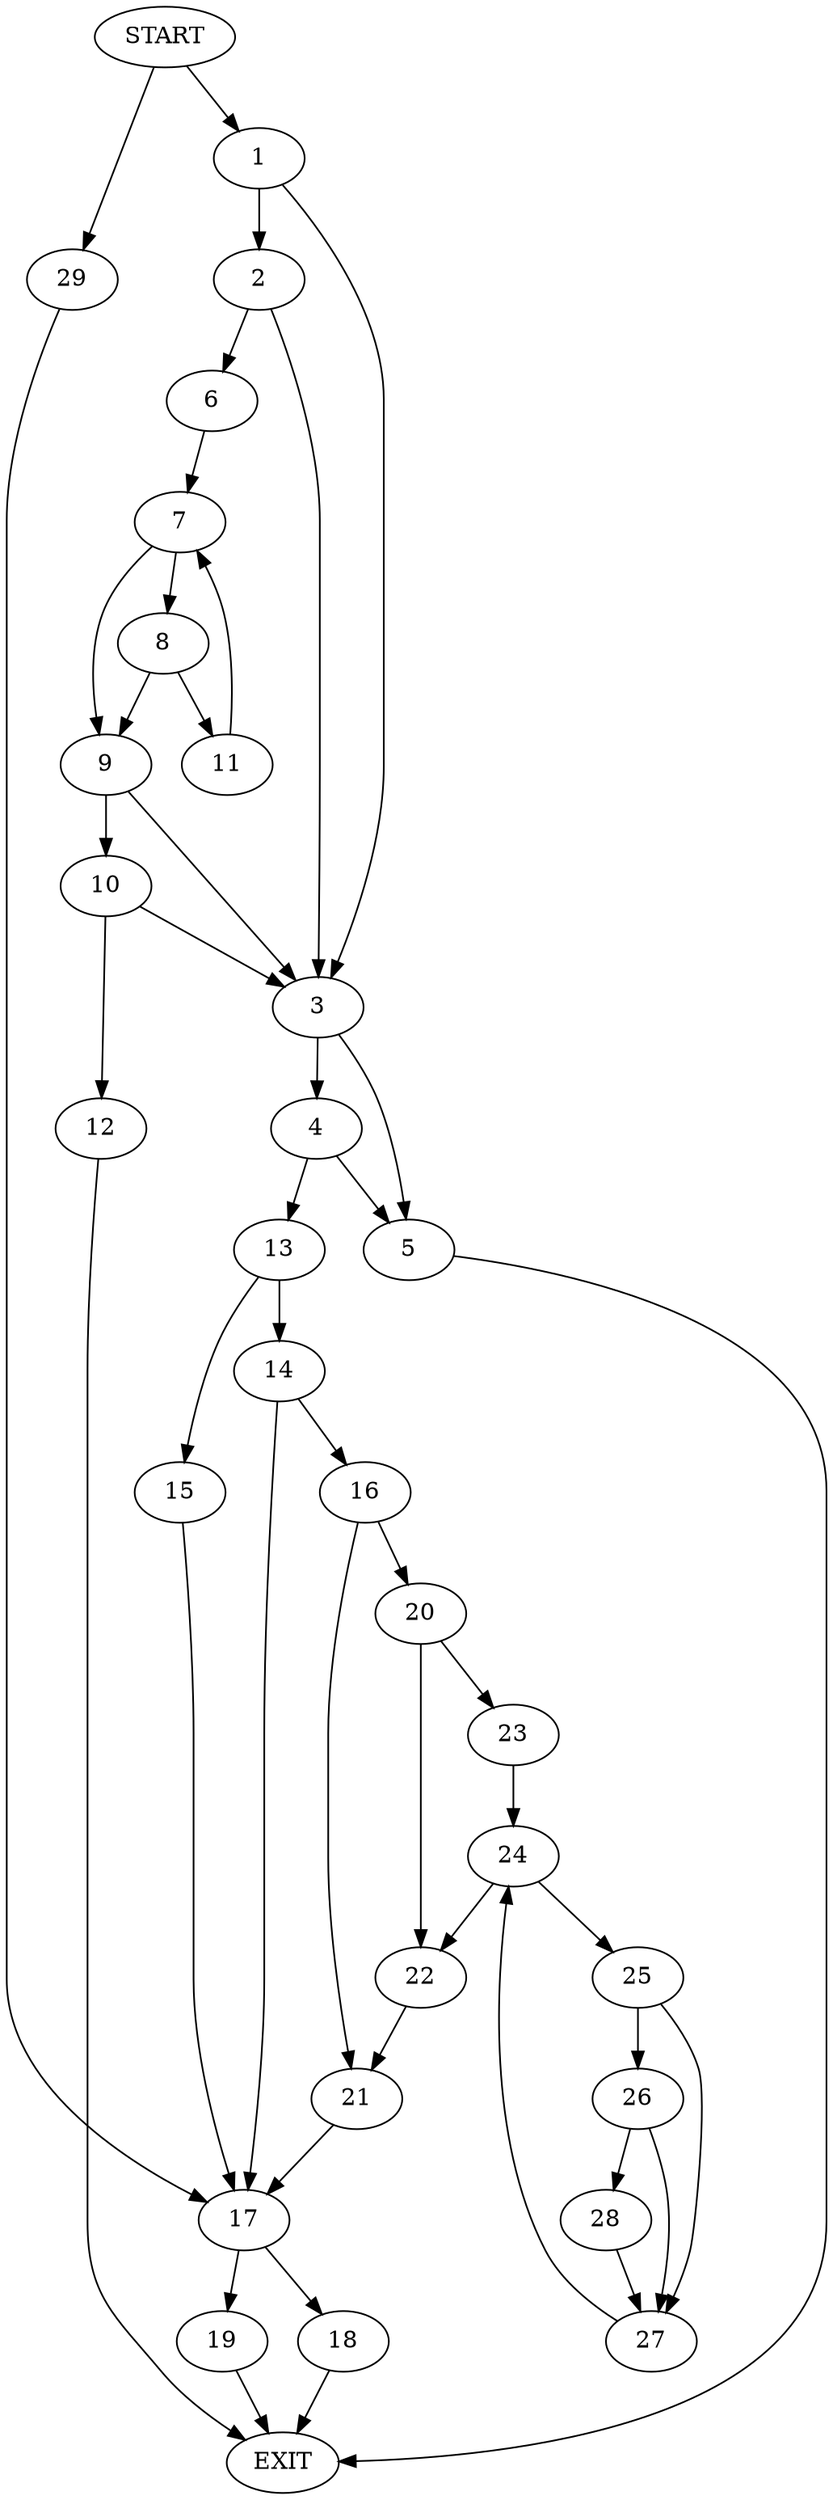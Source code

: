 digraph {
0 [label="START"]
30 [label="EXIT"]
0 -> 1
1 -> 2
1 -> 3
3 -> 4
3 -> 5
2 -> 6
2 -> 3
6 -> 7
7 -> 8
7 -> 9
9 -> 10
9 -> 3
8 -> 11
8 -> 9
11 -> 7
10 -> 12
10 -> 3
12 -> 30
4 -> 5
4 -> 13
5 -> 30
13 -> 14
13 -> 15
14 -> 16
14 -> 17
15 -> 17
17 -> 18
17 -> 19
16 -> 20
16 -> 21
20 -> 22
20 -> 23
21 -> 17
23 -> 24
22 -> 21
24 -> 22
24 -> 25
25 -> 26
25 -> 27
27 -> 24
26 -> 27
26 -> 28
28 -> 27
0 -> 29
29 -> 17
19 -> 30
18 -> 30
}
